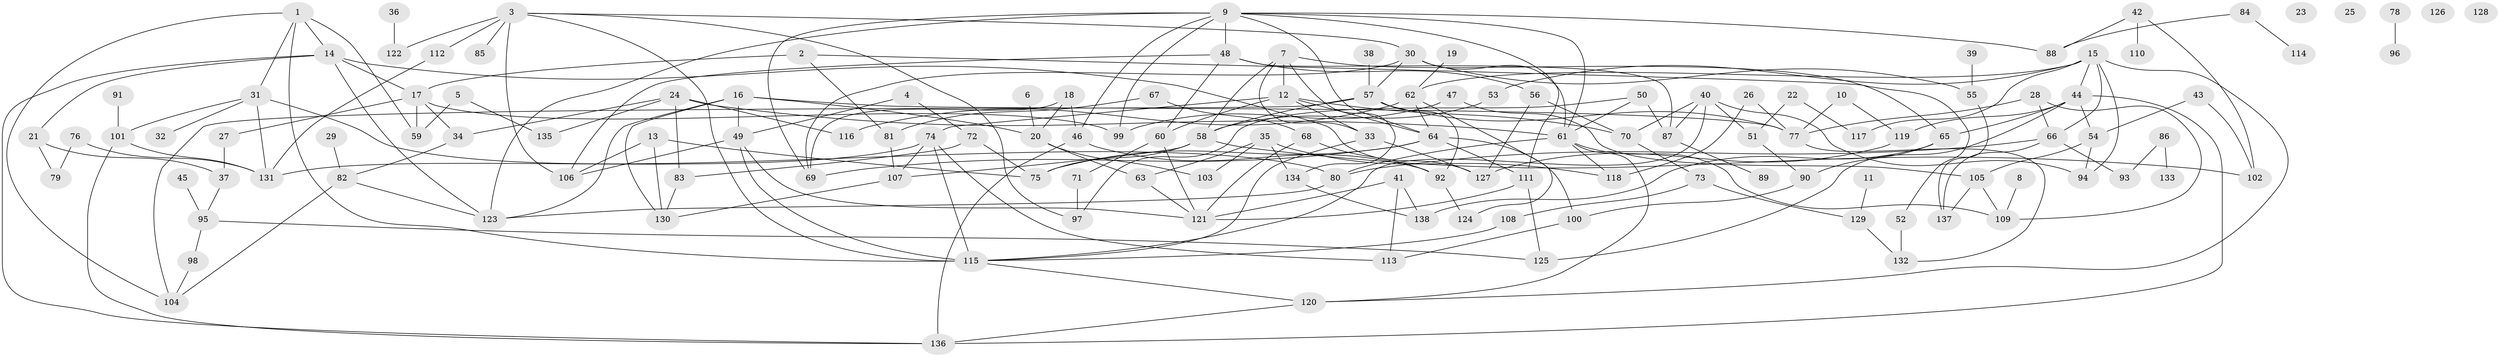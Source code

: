 // Generated by graph-tools (version 1.1) at 2025/40/03/09/25 04:40:39]
// undirected, 138 vertices, 224 edges
graph export_dot {
graph [start="1"]
  node [color=gray90,style=filled];
  1;
  2;
  3;
  4;
  5;
  6;
  7;
  8;
  9;
  10;
  11;
  12;
  13;
  14;
  15;
  16;
  17;
  18;
  19;
  20;
  21;
  22;
  23;
  24;
  25;
  26;
  27;
  28;
  29;
  30;
  31;
  32;
  33;
  34;
  35;
  36;
  37;
  38;
  39;
  40;
  41;
  42;
  43;
  44;
  45;
  46;
  47;
  48;
  49;
  50;
  51;
  52;
  53;
  54;
  55;
  56;
  57;
  58;
  59;
  60;
  61;
  62;
  63;
  64;
  65;
  66;
  67;
  68;
  69;
  70;
  71;
  72;
  73;
  74;
  75;
  76;
  77;
  78;
  79;
  80;
  81;
  82;
  83;
  84;
  85;
  86;
  87;
  88;
  89;
  90;
  91;
  92;
  93;
  94;
  95;
  96;
  97;
  98;
  99;
  100;
  101;
  102;
  103;
  104;
  105;
  106;
  107;
  108;
  109;
  110;
  111;
  112;
  113;
  114;
  115;
  116;
  117;
  118;
  119;
  120;
  121;
  122;
  123;
  124;
  125;
  126;
  127;
  128;
  129;
  130;
  131;
  132;
  133;
  134;
  135;
  136;
  137;
  138;
  1 -- 14;
  1 -- 31;
  1 -- 59;
  1 -- 104;
  1 -- 115;
  2 -- 17;
  2 -- 52;
  2 -- 81;
  3 -- 30;
  3 -- 85;
  3 -- 97;
  3 -- 106;
  3 -- 112;
  3 -- 115;
  3 -- 122;
  4 -- 49;
  4 -- 72;
  5 -- 59;
  5 -- 135;
  6 -- 20;
  7 -- 12;
  7 -- 33;
  7 -- 58;
  7 -- 65;
  7 -- 134;
  8 -- 109;
  9 -- 46;
  9 -- 48;
  9 -- 61;
  9 -- 64;
  9 -- 69;
  9 -- 88;
  9 -- 99;
  9 -- 111;
  9 -- 123;
  10 -- 77;
  10 -- 119;
  11 -- 129;
  12 -- 33;
  12 -- 60;
  12 -- 64;
  12 -- 70;
  12 -- 74;
  13 -- 75;
  13 -- 106;
  13 -- 130;
  14 -- 17;
  14 -- 21;
  14 -- 123;
  14 -- 127;
  14 -- 136;
  15 -- 44;
  15 -- 53;
  15 -- 62;
  15 -- 66;
  15 -- 94;
  15 -- 117;
  15 -- 120;
  16 -- 20;
  16 -- 49;
  16 -- 77;
  16 -- 123;
  16 -- 130;
  17 -- 27;
  17 -- 34;
  17 -- 59;
  17 -- 99;
  18 -- 20;
  18 -- 46;
  18 -- 69;
  19 -- 62;
  20 -- 63;
  20 -- 103;
  21 -- 37;
  21 -- 79;
  22 -- 51;
  22 -- 117;
  24 -- 34;
  24 -- 61;
  24 -- 83;
  24 -- 116;
  24 -- 135;
  26 -- 77;
  26 -- 118;
  27 -- 37;
  28 -- 66;
  28 -- 77;
  28 -- 109;
  29 -- 82;
  30 -- 55;
  30 -- 57;
  30 -- 61;
  30 -- 69;
  31 -- 32;
  31 -- 80;
  31 -- 101;
  31 -- 131;
  33 -- 115;
  33 -- 127;
  34 -- 82;
  35 -- 63;
  35 -- 103;
  35 -- 118;
  35 -- 134;
  36 -- 122;
  37 -- 95;
  38 -- 57;
  39 -- 55;
  40 -- 51;
  40 -- 70;
  40 -- 87;
  40 -- 94;
  40 -- 115;
  41 -- 113;
  41 -- 121;
  41 -- 138;
  42 -- 88;
  42 -- 102;
  42 -- 110;
  43 -- 54;
  43 -- 102;
  44 -- 54;
  44 -- 65;
  44 -- 119;
  44 -- 125;
  44 -- 136;
  45 -- 95;
  46 -- 92;
  46 -- 136;
  47 -- 99;
  47 -- 105;
  48 -- 56;
  48 -- 60;
  48 -- 87;
  48 -- 106;
  49 -- 106;
  49 -- 115;
  49 -- 121;
  50 -- 61;
  50 -- 87;
  50 -- 97;
  51 -- 90;
  52 -- 132;
  53 -- 58;
  54 -- 94;
  54 -- 105;
  55 -- 137;
  56 -- 70;
  56 -- 127;
  57 -- 58;
  57 -- 77;
  57 -- 92;
  57 -- 104;
  58 -- 75;
  58 -- 102;
  58 -- 107;
  60 -- 71;
  60 -- 121;
  61 -- 80;
  61 -- 109;
  61 -- 118;
  61 -- 120;
  62 -- 64;
  62 -- 116;
  62 -- 124;
  63 -- 121;
  64 -- 69;
  64 -- 75;
  64 -- 100;
  64 -- 111;
  65 -- 90;
  65 -- 138;
  66 -- 80;
  66 -- 93;
  66 -- 137;
  67 -- 68;
  67 -- 81;
  68 -- 92;
  68 -- 121;
  70 -- 73;
  71 -- 97;
  72 -- 75;
  72 -- 83;
  73 -- 108;
  73 -- 129;
  74 -- 107;
  74 -- 113;
  74 -- 115;
  74 -- 131;
  76 -- 79;
  76 -- 131;
  77 -- 132;
  78 -- 96;
  80 -- 123;
  81 -- 107;
  82 -- 104;
  82 -- 123;
  83 -- 130;
  84 -- 88;
  84 -- 114;
  86 -- 93;
  86 -- 133;
  87 -- 89;
  90 -- 100;
  91 -- 101;
  92 -- 124;
  95 -- 98;
  95 -- 125;
  98 -- 104;
  100 -- 113;
  101 -- 131;
  101 -- 136;
  105 -- 109;
  105 -- 137;
  107 -- 130;
  108 -- 115;
  111 -- 121;
  111 -- 125;
  112 -- 131;
  115 -- 120;
  119 -- 127;
  120 -- 136;
  129 -- 132;
  134 -- 138;
}
